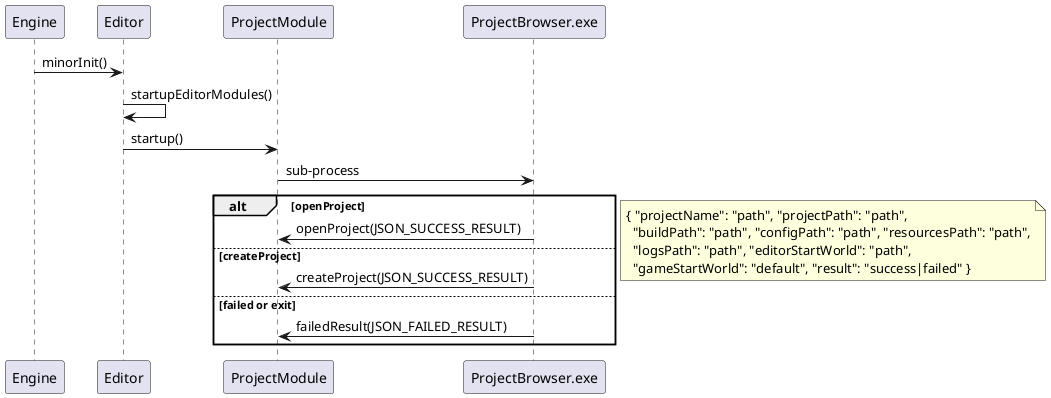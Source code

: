 @startuml
Engine -> Editor  : minorInit()
Editor -> Editor : startupEditorModules()
Editor -> ProjectModule : startup()
ProjectModule -> ProjectBrowser.exe : sub-process


alt openProject
    ProjectBrowser.exe -> ProjectModule : openProject(JSON_SUCCESS_RESULT)
else createProject
    ProjectBrowser.exe -> ProjectModule : createProject(JSON_SUCCESS_RESULT)
else failed or exit
    ProjectBrowser.exe -> ProjectModule : failedResult(JSON_FAILED_RESULT)
end


note right
{ "projectName": "path", "projectPath": "path",
  "buildPath": "path", "configPath": "path", "resourcesPath": "path",
  "logsPath": "path", "editorStartWorld": "path",
  "gameStartWorld": "default", "result": "success|failed" }
end note

@enduml